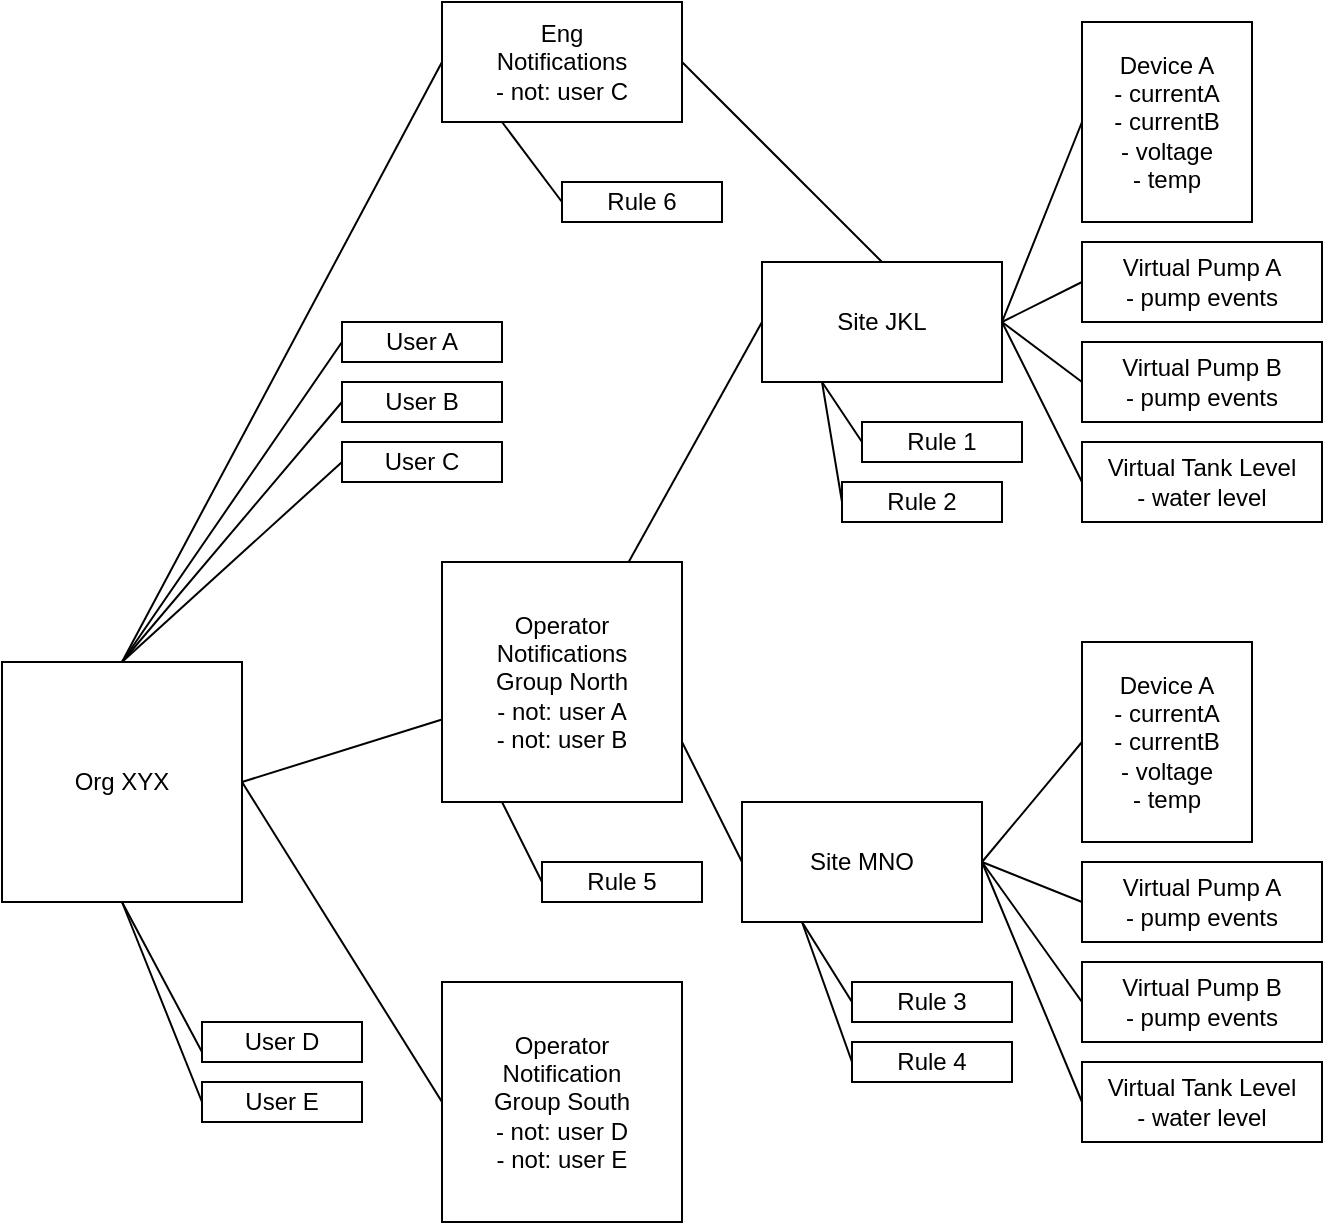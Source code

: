 <mxfile version="13.3.9" type="device"><diagram id="m-BznZxRTGgB-xoYZGcv" name="Page-1"><mxGraphModel dx="1102" dy="935" grid="1" gridSize="10" guides="1" tooltips="1" connect="1" arrows="1" fold="1" page="1" pageScale="1" pageWidth="850" pageHeight="1100" math="0" shadow="0"><root><mxCell id="0"/><mxCell id="1" parent="0"/><mxCell id="uYAuPa9qaxvKU-q0by7m-53" style="edgeStyle=none;rounded=0;orthogonalLoop=1;jettySize=auto;html=1;exitX=0.5;exitY=1;exitDx=0;exitDy=0;entryX=0;entryY=0.75;entryDx=0;entryDy=0;endArrow=none;endFill=0;" edge="1" parent="1" source="uYAuPa9qaxvKU-q0by7m-1" target="uYAuPa9qaxvKU-q0by7m-48"><mxGeometry relative="1" as="geometry"/></mxCell><mxCell id="uYAuPa9qaxvKU-q0by7m-1" value="Org XYX" style="whiteSpace=wrap;html=1;aspect=fixed;" vertex="1" parent="1"><mxGeometry x="90" y="440" width="120" height="120" as="geometry"/></mxCell><mxCell id="uYAuPa9qaxvKU-q0by7m-5" style="rounded=0;orthogonalLoop=1;jettySize=auto;html=1;entryX=1;entryY=0.5;entryDx=0;entryDy=0;endArrow=none;endFill=0;" edge="1" parent="1" source="uYAuPa9qaxvKU-q0by7m-2" target="uYAuPa9qaxvKU-q0by7m-1"><mxGeometry relative="1" as="geometry"/></mxCell><mxCell id="uYAuPa9qaxvKU-q0by7m-2" value="Operator&lt;br&gt;Notifications&lt;br&gt;Group North&lt;br&gt;- not: user A&lt;br&gt;- not: user B" style="whiteSpace=wrap;html=1;aspect=fixed;" vertex="1" parent="1"><mxGeometry x="310" y="390" width="120" height="120" as="geometry"/></mxCell><mxCell id="uYAuPa9qaxvKU-q0by7m-6" style="edgeStyle=none;rounded=0;orthogonalLoop=1;jettySize=auto;html=1;entryX=1;entryY=0.5;entryDx=0;entryDy=0;endArrow=none;endFill=0;exitX=0;exitY=0.5;exitDx=0;exitDy=0;" edge="1" parent="1" source="uYAuPa9qaxvKU-q0by7m-3" target="uYAuPa9qaxvKU-q0by7m-1"><mxGeometry relative="1" as="geometry"/></mxCell><mxCell id="uYAuPa9qaxvKU-q0by7m-3" value="Operator&lt;br&gt;Notification&lt;br&gt;Group South&lt;br&gt;- not: user D&lt;br&gt;- not: user E" style="whiteSpace=wrap;html=1;aspect=fixed;" vertex="1" parent="1"><mxGeometry x="310" y="600" width="120" height="120" as="geometry"/></mxCell><mxCell id="uYAuPa9qaxvKU-q0by7m-19" style="edgeStyle=none;rounded=0;orthogonalLoop=1;jettySize=auto;html=1;exitX=0;exitY=0.5;exitDx=0;exitDy=0;entryX=1;entryY=0.5;entryDx=0;entryDy=0;endArrow=none;endFill=0;" edge="1" parent="1" source="uYAuPa9qaxvKU-q0by7m-8" target="uYAuPa9qaxvKU-q0by7m-14"><mxGeometry relative="1" as="geometry"/></mxCell><mxCell id="uYAuPa9qaxvKU-q0by7m-8" value="&lt;span&gt;Virtual Pump A&lt;/span&gt;&lt;br&gt;&lt;span&gt;- pump events&lt;/span&gt;" style="rounded=0;whiteSpace=wrap;html=1;" vertex="1" parent="1"><mxGeometry x="630" y="230" width="120" height="40" as="geometry"/></mxCell><mxCell id="uYAuPa9qaxvKU-q0by7m-20" style="edgeStyle=none;rounded=0;orthogonalLoop=1;jettySize=auto;html=1;exitX=0;exitY=0.5;exitDx=0;exitDy=0;endArrow=none;endFill=0;" edge="1" parent="1" source="uYAuPa9qaxvKU-q0by7m-10"><mxGeometry relative="1" as="geometry"><mxPoint x="590" y="270" as="targetPoint"/></mxGeometry></mxCell><mxCell id="uYAuPa9qaxvKU-q0by7m-10" value="&lt;span&gt;Virtual Pump B&lt;/span&gt;&lt;br&gt;&lt;span&gt;- pump events&lt;/span&gt;" style="rounded=0;whiteSpace=wrap;html=1;" vertex="1" parent="1"><mxGeometry x="630" y="280" width="120" height="40" as="geometry"/></mxCell><mxCell id="uYAuPa9qaxvKU-q0by7m-21" style="edgeStyle=none;rounded=0;orthogonalLoop=1;jettySize=auto;html=1;exitX=0;exitY=0.5;exitDx=0;exitDy=0;endArrow=none;endFill=0;" edge="1" parent="1" source="uYAuPa9qaxvKU-q0by7m-11"><mxGeometry relative="1" as="geometry"><mxPoint x="590" y="270" as="targetPoint"/></mxGeometry></mxCell><mxCell id="uYAuPa9qaxvKU-q0by7m-11" value="Virtual Tank Level&lt;br&gt;&lt;span&gt;- water level&lt;/span&gt;" style="rounded=0;whiteSpace=wrap;html=1;" vertex="1" parent="1"><mxGeometry x="630" y="330" width="120" height="40" as="geometry"/></mxCell><mxCell id="uYAuPa9qaxvKU-q0by7m-22" style="edgeStyle=none;rounded=0;orthogonalLoop=1;jettySize=auto;html=1;exitX=0;exitY=0.5;exitDx=0;exitDy=0;endArrow=none;endFill=0;" edge="1" parent="1" source="uYAuPa9qaxvKU-q0by7m-14" target="uYAuPa9qaxvKU-q0by7m-2"><mxGeometry relative="1" as="geometry"/></mxCell><mxCell id="uYAuPa9qaxvKU-q0by7m-87" style="edgeStyle=none;rounded=0;orthogonalLoop=1;jettySize=auto;html=1;exitX=0.5;exitY=0;exitDx=0;exitDy=0;entryX=1;entryY=0.5;entryDx=0;entryDy=0;endArrow=none;endFill=0;" edge="1" parent="1" source="uYAuPa9qaxvKU-q0by7m-14" target="uYAuPa9qaxvKU-q0by7m-86"><mxGeometry relative="1" as="geometry"/></mxCell><mxCell id="uYAuPa9qaxvKU-q0by7m-14" value="Site JKL" style="rounded=0;whiteSpace=wrap;html=1;" vertex="1" parent="1"><mxGeometry x="470" y="240" width="120" height="60" as="geometry"/></mxCell><mxCell id="uYAuPa9qaxvKU-q0by7m-24" style="edgeStyle=none;rounded=0;orthogonalLoop=1;jettySize=auto;html=1;exitX=0;exitY=0.5;exitDx=0;exitDy=0;entryX=1;entryY=0.5;entryDx=0;entryDy=0;endArrow=none;endFill=0;" edge="1" source="uYAuPa9qaxvKU-q0by7m-25" target="uYAuPa9qaxvKU-q0by7m-33" parent="1"><mxGeometry relative="1" as="geometry"/></mxCell><mxCell id="uYAuPa9qaxvKU-q0by7m-25" value="&lt;span&gt;Virtual Pump A&lt;/span&gt;&lt;br&gt;&lt;span&gt;- pump events&lt;/span&gt;" style="rounded=0;whiteSpace=wrap;html=1;" vertex="1" parent="1"><mxGeometry x="630" y="540" width="120" height="40" as="geometry"/></mxCell><mxCell id="uYAuPa9qaxvKU-q0by7m-27" style="edgeStyle=none;rounded=0;orthogonalLoop=1;jettySize=auto;html=1;exitX=0;exitY=0.5;exitDx=0;exitDy=0;endArrow=none;endFill=0;" edge="1" source="uYAuPa9qaxvKU-q0by7m-28" parent="1"><mxGeometry relative="1" as="geometry"><mxPoint x="580" y="540" as="targetPoint"/></mxGeometry></mxCell><mxCell id="uYAuPa9qaxvKU-q0by7m-28" value="&lt;span&gt;Virtual Pump B&lt;/span&gt;&lt;br&gt;&lt;span&gt;- pump events&lt;/span&gt;" style="rounded=0;whiteSpace=wrap;html=1;" vertex="1" parent="1"><mxGeometry x="630" y="590" width="120" height="40" as="geometry"/></mxCell><mxCell id="uYAuPa9qaxvKU-q0by7m-30" style="edgeStyle=none;rounded=0;orthogonalLoop=1;jettySize=auto;html=1;exitX=0;exitY=0.5;exitDx=0;exitDy=0;endArrow=none;endFill=0;" edge="1" source="uYAuPa9qaxvKU-q0by7m-31" parent="1"><mxGeometry relative="1" as="geometry"><mxPoint x="580" y="540" as="targetPoint"/></mxGeometry></mxCell><mxCell id="uYAuPa9qaxvKU-q0by7m-31" value="Virtual Tank Level&lt;br&gt;&lt;span&gt;- water level&lt;/span&gt;" style="rounded=0;whiteSpace=wrap;html=1;" vertex="1" parent="1"><mxGeometry x="630" y="640" width="120" height="40" as="geometry"/></mxCell><mxCell id="uYAuPa9qaxvKU-q0by7m-34" style="edgeStyle=none;rounded=0;orthogonalLoop=1;jettySize=auto;html=1;exitX=0;exitY=0.5;exitDx=0;exitDy=0;endArrow=none;endFill=0;entryX=1;entryY=0.75;entryDx=0;entryDy=0;" edge="1" parent="1" source="uYAuPa9qaxvKU-q0by7m-33" target="uYAuPa9qaxvKU-q0by7m-2"><mxGeometry relative="1" as="geometry"/></mxCell><mxCell id="uYAuPa9qaxvKU-q0by7m-33" value="Site MNO" style="rounded=0;whiteSpace=wrap;html=1;" vertex="1" parent="1"><mxGeometry x="460" y="510" width="120" height="60" as="geometry"/></mxCell><mxCell id="uYAuPa9qaxvKU-q0by7m-47" style="edgeStyle=none;rounded=0;orthogonalLoop=1;jettySize=auto;html=1;exitX=0;exitY=0.5;exitDx=0;exitDy=0;endArrow=none;endFill=0;" edge="1" parent="1" source="uYAuPa9qaxvKU-q0by7m-36"><mxGeometry relative="1" as="geometry"><mxPoint x="150" y="440" as="targetPoint"/></mxGeometry></mxCell><mxCell id="uYAuPa9qaxvKU-q0by7m-36" value="User A" style="rounded=0;whiteSpace=wrap;html=1;" vertex="1" parent="1"><mxGeometry x="260" y="270" width="80" height="20" as="geometry"/></mxCell><mxCell id="uYAuPa9qaxvKU-q0by7m-37" style="edgeStyle=none;rounded=0;orthogonalLoop=1;jettySize=auto;html=1;exitX=1;exitY=1;exitDx=0;exitDy=0;endArrow=none;endFill=0;" edge="1" parent="1" source="uYAuPa9qaxvKU-q0by7m-36" target="uYAuPa9qaxvKU-q0by7m-36"><mxGeometry relative="1" as="geometry"/></mxCell><mxCell id="uYAuPa9qaxvKU-q0by7m-38" style="edgeStyle=none;rounded=0;orthogonalLoop=1;jettySize=auto;html=1;exitX=1;exitY=1;exitDx=0;exitDy=0;endArrow=none;endFill=0;" edge="1" parent="1" source="uYAuPa9qaxvKU-q0by7m-36" target="uYAuPa9qaxvKU-q0by7m-36"><mxGeometry relative="1" as="geometry"/></mxCell><mxCell id="uYAuPa9qaxvKU-q0by7m-46" style="edgeStyle=none;rounded=0;orthogonalLoop=1;jettySize=auto;html=1;exitX=0;exitY=0.5;exitDx=0;exitDy=0;endArrow=none;endFill=0;" edge="1" parent="1" source="uYAuPa9qaxvKU-q0by7m-39"><mxGeometry relative="1" as="geometry"><mxPoint x="150" y="440" as="targetPoint"/></mxGeometry></mxCell><mxCell id="uYAuPa9qaxvKU-q0by7m-39" value="User B" style="rounded=0;whiteSpace=wrap;html=1;" vertex="1" parent="1"><mxGeometry x="260" y="300" width="80" height="20" as="geometry"/></mxCell><mxCell id="uYAuPa9qaxvKU-q0by7m-45" style="edgeStyle=none;rounded=0;orthogonalLoop=1;jettySize=auto;html=1;exitX=0;exitY=0.5;exitDx=0;exitDy=0;entryX=0.5;entryY=0;entryDx=0;entryDy=0;endArrow=none;endFill=0;" edge="1" parent="1" source="uYAuPa9qaxvKU-q0by7m-40" target="uYAuPa9qaxvKU-q0by7m-1"><mxGeometry relative="1" as="geometry"/></mxCell><mxCell id="uYAuPa9qaxvKU-q0by7m-40" value="User C" style="rounded=0;whiteSpace=wrap;html=1;" vertex="1" parent="1"><mxGeometry x="260" y="330" width="80" height="20" as="geometry"/></mxCell><mxCell id="uYAuPa9qaxvKU-q0by7m-48" value="User D" style="rounded=0;whiteSpace=wrap;html=1;" vertex="1" parent="1"><mxGeometry x="190" y="620" width="80" height="20" as="geometry"/></mxCell><mxCell id="uYAuPa9qaxvKU-q0by7m-49" style="edgeStyle=none;rounded=0;orthogonalLoop=1;jettySize=auto;html=1;exitX=1;exitY=1;exitDx=0;exitDy=0;endArrow=none;endFill=0;" edge="1" source="uYAuPa9qaxvKU-q0by7m-48" target="uYAuPa9qaxvKU-q0by7m-48" parent="1"><mxGeometry relative="1" as="geometry"/></mxCell><mxCell id="uYAuPa9qaxvKU-q0by7m-50" style="edgeStyle=none;rounded=0;orthogonalLoop=1;jettySize=auto;html=1;exitX=1;exitY=1;exitDx=0;exitDy=0;endArrow=none;endFill=0;" edge="1" source="uYAuPa9qaxvKU-q0by7m-48" target="uYAuPa9qaxvKU-q0by7m-48" parent="1"><mxGeometry relative="1" as="geometry"/></mxCell><mxCell id="uYAuPa9qaxvKU-q0by7m-54" style="edgeStyle=none;rounded=0;orthogonalLoop=1;jettySize=auto;html=1;exitX=0;exitY=0.5;exitDx=0;exitDy=0;endArrow=none;endFill=0;" edge="1" parent="1" source="uYAuPa9qaxvKU-q0by7m-51"><mxGeometry relative="1" as="geometry"><mxPoint x="150" y="560" as="targetPoint"/></mxGeometry></mxCell><mxCell id="uYAuPa9qaxvKU-q0by7m-51" value="User E" style="rounded=0;whiteSpace=wrap;html=1;" vertex="1" parent="1"><mxGeometry x="190" y="650" width="80" height="20" as="geometry"/></mxCell><mxCell id="uYAuPa9qaxvKU-q0by7m-62" style="edgeStyle=none;rounded=0;orthogonalLoop=1;jettySize=auto;html=1;exitX=0;exitY=0.5;exitDx=0;exitDy=0;entryX=0.25;entryY=1;entryDx=0;entryDy=0;endArrow=none;endFill=0;" edge="1" parent="1" source="uYAuPa9qaxvKU-q0by7m-59" target="uYAuPa9qaxvKU-q0by7m-33"><mxGeometry relative="1" as="geometry"/></mxCell><mxCell id="uYAuPa9qaxvKU-q0by7m-59" value="Rule 3" style="rounded=0;whiteSpace=wrap;html=1;" vertex="1" parent="1"><mxGeometry x="515" y="600" width="80" height="20" as="geometry"/></mxCell><mxCell id="uYAuPa9qaxvKU-q0by7m-63" style="edgeStyle=none;rounded=0;orthogonalLoop=1;jettySize=auto;html=1;exitX=0;exitY=0.5;exitDx=0;exitDy=0;endArrow=none;endFill=0;" edge="1" parent="1" source="uYAuPa9qaxvKU-q0by7m-61"><mxGeometry relative="1" as="geometry"><mxPoint x="490" y="570" as="targetPoint"/></mxGeometry></mxCell><mxCell id="uYAuPa9qaxvKU-q0by7m-61" value="Rule 4" style="rounded=0;whiteSpace=wrap;html=1;" vertex="1" parent="1"><mxGeometry x="515" y="630" width="80" height="20" as="geometry"/></mxCell><mxCell id="uYAuPa9qaxvKU-q0by7m-68" style="edgeStyle=none;rounded=0;orthogonalLoop=1;jettySize=auto;html=1;exitX=0;exitY=0.5;exitDx=0;exitDy=0;entryX=0.25;entryY=1;entryDx=0;entryDy=0;endArrow=none;endFill=0;" edge="1" parent="1" source="uYAuPa9qaxvKU-q0by7m-64" target="uYAuPa9qaxvKU-q0by7m-14"><mxGeometry relative="1" as="geometry"/></mxCell><mxCell id="uYAuPa9qaxvKU-q0by7m-64" value="Rule 1" style="rounded=0;whiteSpace=wrap;html=1;" vertex="1" parent="1"><mxGeometry x="520" y="320" width="80" height="20" as="geometry"/></mxCell><mxCell id="uYAuPa9qaxvKU-q0by7m-69" style="edgeStyle=none;rounded=0;orthogonalLoop=1;jettySize=auto;html=1;exitX=0;exitY=0.5;exitDx=0;exitDy=0;endArrow=none;endFill=0;" edge="1" parent="1" source="uYAuPa9qaxvKU-q0by7m-65"><mxGeometry relative="1" as="geometry"><mxPoint x="500" y="300" as="targetPoint"/></mxGeometry></mxCell><mxCell id="uYAuPa9qaxvKU-q0by7m-65" value="Rule 2" style="rounded=0;whiteSpace=wrap;html=1;" vertex="1" parent="1"><mxGeometry x="510" y="350" width="80" height="20" as="geometry"/></mxCell><mxCell id="uYAuPa9qaxvKU-q0by7m-73" style="edgeStyle=none;rounded=0;orthogonalLoop=1;jettySize=auto;html=1;exitX=0;exitY=0.5;exitDx=0;exitDy=0;entryX=1;entryY=0.5;entryDx=0;entryDy=0;endArrow=none;endFill=0;" edge="1" parent="1" source="uYAuPa9qaxvKU-q0by7m-72" target="uYAuPa9qaxvKU-q0by7m-14"><mxGeometry relative="1" as="geometry"/></mxCell><mxCell id="uYAuPa9qaxvKU-q0by7m-72" value="&lt;span&gt;Device A&lt;/span&gt;&lt;br&gt;&lt;span&gt;- currentA&lt;/span&gt;&lt;br&gt;&lt;span&gt;- currentB&lt;/span&gt;&lt;br&gt;&lt;span&gt;- voltage&lt;/span&gt;&lt;br&gt;&lt;span&gt;- temp&lt;/span&gt;" style="rounded=0;whiteSpace=wrap;html=1;" vertex="1" parent="1"><mxGeometry x="630" y="120" width="85" height="100" as="geometry"/></mxCell><mxCell id="uYAuPa9qaxvKU-q0by7m-91" style="edgeStyle=none;rounded=0;orthogonalLoop=1;jettySize=auto;html=1;exitX=0;exitY=0.5;exitDx=0;exitDy=0;entryX=0.25;entryY=1;entryDx=0;entryDy=0;endArrow=none;endFill=0;" edge="1" parent="1" source="uYAuPa9qaxvKU-q0by7m-74" target="uYAuPa9qaxvKU-q0by7m-2"><mxGeometry relative="1" as="geometry"/></mxCell><mxCell id="uYAuPa9qaxvKU-q0by7m-74" value="Rule 5" style="rounded=0;whiteSpace=wrap;html=1;" vertex="1" parent="1"><mxGeometry x="360" y="540" width="80" height="20" as="geometry"/></mxCell><mxCell id="uYAuPa9qaxvKU-q0by7m-76" style="edgeStyle=none;rounded=0;orthogonalLoop=1;jettySize=auto;html=1;exitX=1;exitY=0.5;exitDx=0;exitDy=0;endArrow=none;endFill=0;" edge="1" parent="1" source="uYAuPa9qaxvKU-q0by7m-2" target="uYAuPa9qaxvKU-q0by7m-2"><mxGeometry relative="1" as="geometry"/></mxCell><mxCell id="uYAuPa9qaxvKU-q0by7m-81" style="edgeStyle=none;rounded=0;orthogonalLoop=1;jettySize=auto;html=1;exitX=0;exitY=0.5;exitDx=0;exitDy=0;entryX=1;entryY=0.5;entryDx=0;entryDy=0;endArrow=none;endFill=0;" edge="1" parent="1" source="uYAuPa9qaxvKU-q0by7m-80" target="uYAuPa9qaxvKU-q0by7m-33"><mxGeometry relative="1" as="geometry"/></mxCell><mxCell id="uYAuPa9qaxvKU-q0by7m-80" value="&lt;span&gt;Device A&lt;/span&gt;&lt;br&gt;&lt;span&gt;- currentA&lt;/span&gt;&lt;br&gt;&lt;span&gt;- currentB&lt;/span&gt;&lt;br&gt;&lt;span&gt;- voltage&lt;/span&gt;&lt;br&gt;&lt;span&gt;- temp&lt;/span&gt;" style="rounded=0;whiteSpace=wrap;html=1;" vertex="1" parent="1"><mxGeometry x="630" y="430" width="85" height="100" as="geometry"/></mxCell><mxCell id="uYAuPa9qaxvKU-q0by7m-90" style="edgeStyle=none;rounded=0;orthogonalLoop=1;jettySize=auto;html=1;exitX=0;exitY=0.5;exitDx=0;exitDy=0;endArrow=none;endFill=0;" edge="1" parent="1" source="uYAuPa9qaxvKU-q0by7m-86"><mxGeometry relative="1" as="geometry"><mxPoint x="150" y="440" as="targetPoint"/></mxGeometry></mxCell><mxCell id="uYAuPa9qaxvKU-q0by7m-86" value="Eng&lt;br&gt;Notifications&lt;br&gt;- not: user C" style="rounded=0;whiteSpace=wrap;html=1;" vertex="1" parent="1"><mxGeometry x="310" y="110" width="120" height="60" as="geometry"/></mxCell><mxCell id="uYAuPa9qaxvKU-q0by7m-89" style="edgeStyle=none;rounded=0;orthogonalLoop=1;jettySize=auto;html=1;exitX=0;exitY=0.5;exitDx=0;exitDy=0;entryX=0.25;entryY=1;entryDx=0;entryDy=0;endArrow=none;endFill=0;" edge="1" parent="1" source="uYAuPa9qaxvKU-q0by7m-88" target="uYAuPa9qaxvKU-q0by7m-86"><mxGeometry relative="1" as="geometry"/></mxCell><mxCell id="uYAuPa9qaxvKU-q0by7m-88" value="Rule 6" style="rounded=0;whiteSpace=wrap;html=1;" vertex="1" parent="1"><mxGeometry x="370" y="200" width="80" height="20" as="geometry"/></mxCell></root></mxGraphModel></diagram></mxfile>